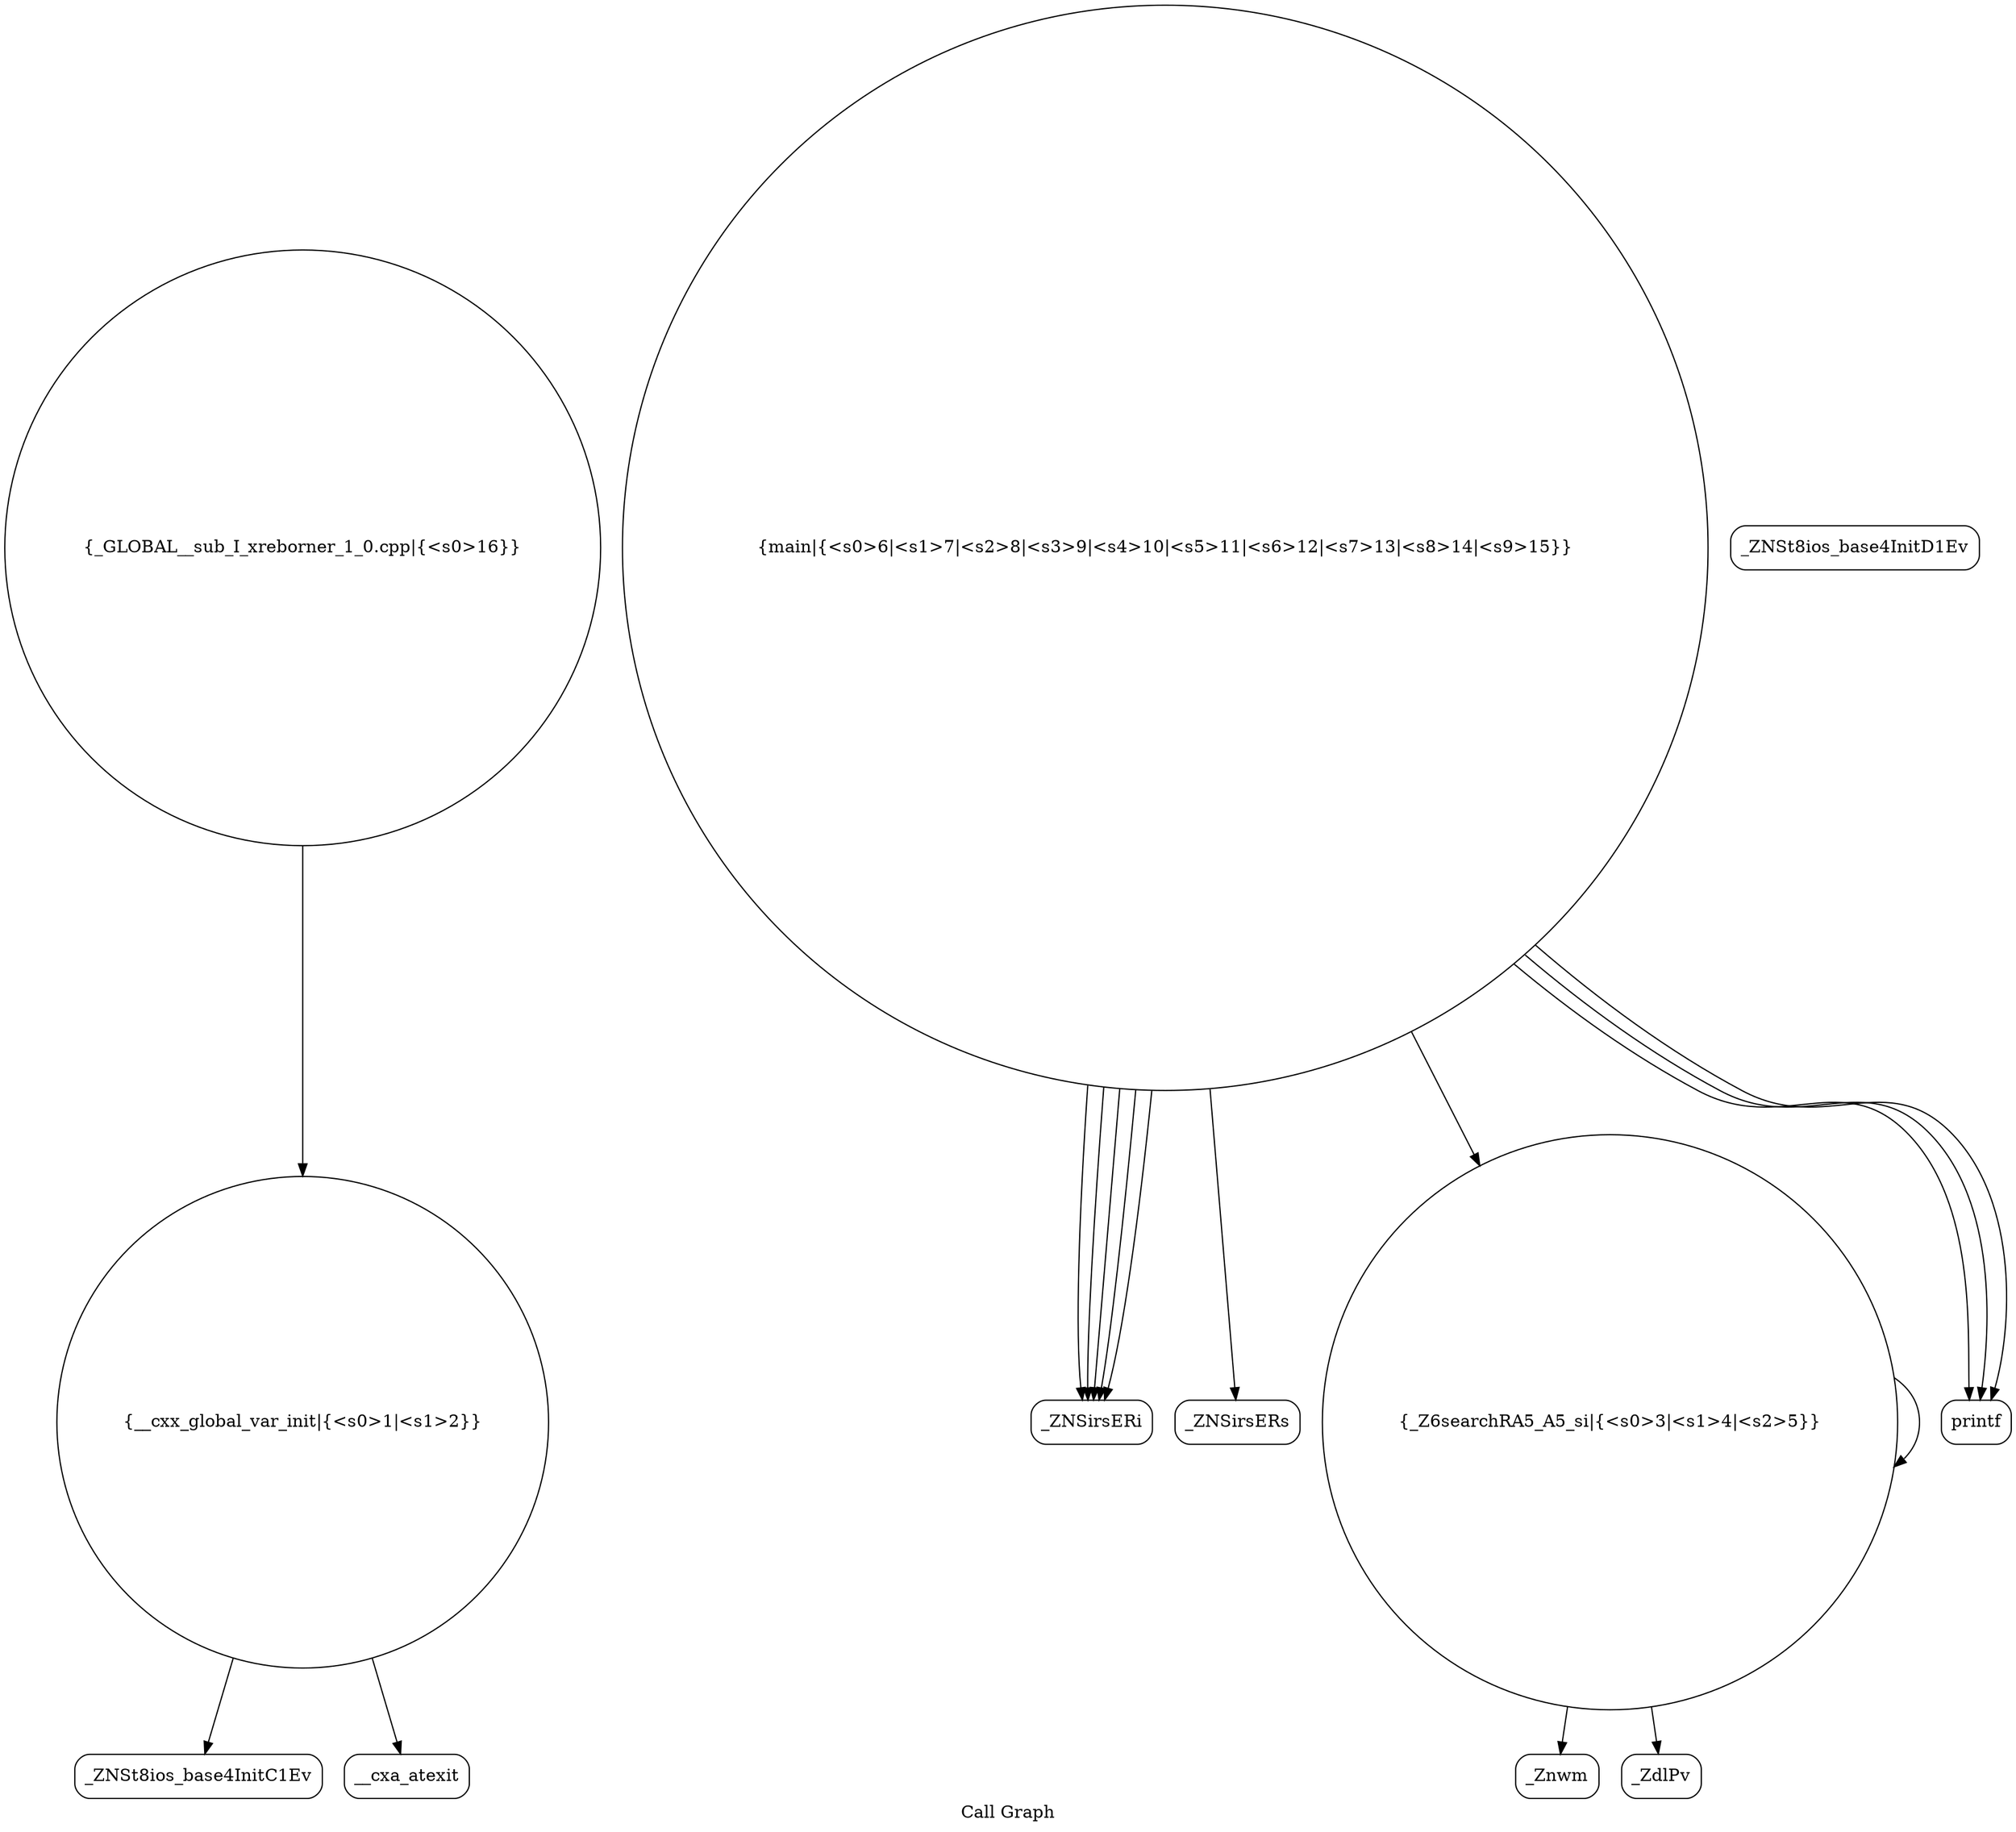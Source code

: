 digraph "Call Graph" {
	label="Call Graph";

	Node0x55fb1e608220 [shape=record,shape=circle,label="{__cxx_global_var_init|{<s0>1|<s1>2}}"];
	Node0x55fb1e608220:s0 -> Node0x55fb1e6086b0[color=black];
	Node0x55fb1e608220:s1 -> Node0x55fb1e6087b0[color=black];
	Node0x55fb1e6089b0 [shape=record,shape=circle,label="{main|{<s0>6|<s1>7|<s2>8|<s3>9|<s4>10|<s5>11|<s6>12|<s7>13|<s8>14|<s9>15}}"];
	Node0x55fb1e6089b0:s0 -> Node0x55fb1e608a30[color=black];
	Node0x55fb1e6089b0:s1 -> Node0x55fb1e608a30[color=black];
	Node0x55fb1e6089b0:s2 -> Node0x55fb1e608a30[color=black];
	Node0x55fb1e6089b0:s3 -> Node0x55fb1e608a30[color=black];
	Node0x55fb1e6089b0:s4 -> Node0x55fb1e608a30[color=black];
	Node0x55fb1e6089b0:s5 -> Node0x55fb1e608ab0[color=black];
	Node0x55fb1e6089b0:s6 -> Node0x55fb1e608830[color=black];
	Node0x55fb1e6089b0:s7 -> Node0x55fb1e608b30[color=black];
	Node0x55fb1e6089b0:s8 -> Node0x55fb1e608b30[color=black];
	Node0x55fb1e6089b0:s9 -> Node0x55fb1e608b30[color=black];
	Node0x55fb1e608730 [shape=record,shape=Mrecord,label="{_ZNSt8ios_base4InitD1Ev}"];
	Node0x55fb1e608ab0 [shape=record,shape=Mrecord,label="{_ZNSirsERs}"];
	Node0x55fb1e608830 [shape=record,shape=circle,label="{_Z6searchRA5_A5_si|{<s0>3|<s1>4|<s2>5}}"];
	Node0x55fb1e608830:s0 -> Node0x55fb1e6088b0[color=black];
	Node0x55fb1e608830:s1 -> Node0x55fb1e608830[color=black];
	Node0x55fb1e608830:s2 -> Node0x55fb1e608930[color=black];
	Node0x55fb1e608bb0 [shape=record,shape=circle,label="{_GLOBAL__sub_I_xreborner_1_0.cpp|{<s0>16}}"];
	Node0x55fb1e608bb0:s0 -> Node0x55fb1e608220[color=black];
	Node0x55fb1e608930 [shape=record,shape=Mrecord,label="{_ZdlPv}"];
	Node0x55fb1e6086b0 [shape=record,shape=Mrecord,label="{_ZNSt8ios_base4InitC1Ev}"];
	Node0x55fb1e608a30 [shape=record,shape=Mrecord,label="{_ZNSirsERi}"];
	Node0x55fb1e6087b0 [shape=record,shape=Mrecord,label="{__cxa_atexit}"];
	Node0x55fb1e608b30 [shape=record,shape=Mrecord,label="{printf}"];
	Node0x55fb1e6088b0 [shape=record,shape=Mrecord,label="{_Znwm}"];
}
